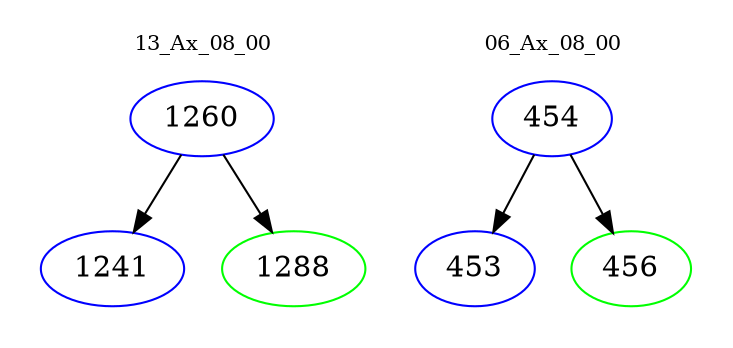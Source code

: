 digraph{
subgraph cluster_0 {
color = white
label = "13_Ax_08_00";
fontsize=10;
T0_1260 [label="1260", color="blue"]
T0_1260 -> T0_1241 [color="black"]
T0_1241 [label="1241", color="blue"]
T0_1260 -> T0_1288 [color="black"]
T0_1288 [label="1288", color="green"]
}
subgraph cluster_1 {
color = white
label = "06_Ax_08_00";
fontsize=10;
T1_454 [label="454", color="blue"]
T1_454 -> T1_453 [color="black"]
T1_453 [label="453", color="blue"]
T1_454 -> T1_456 [color="black"]
T1_456 [label="456", color="green"]
}
}
